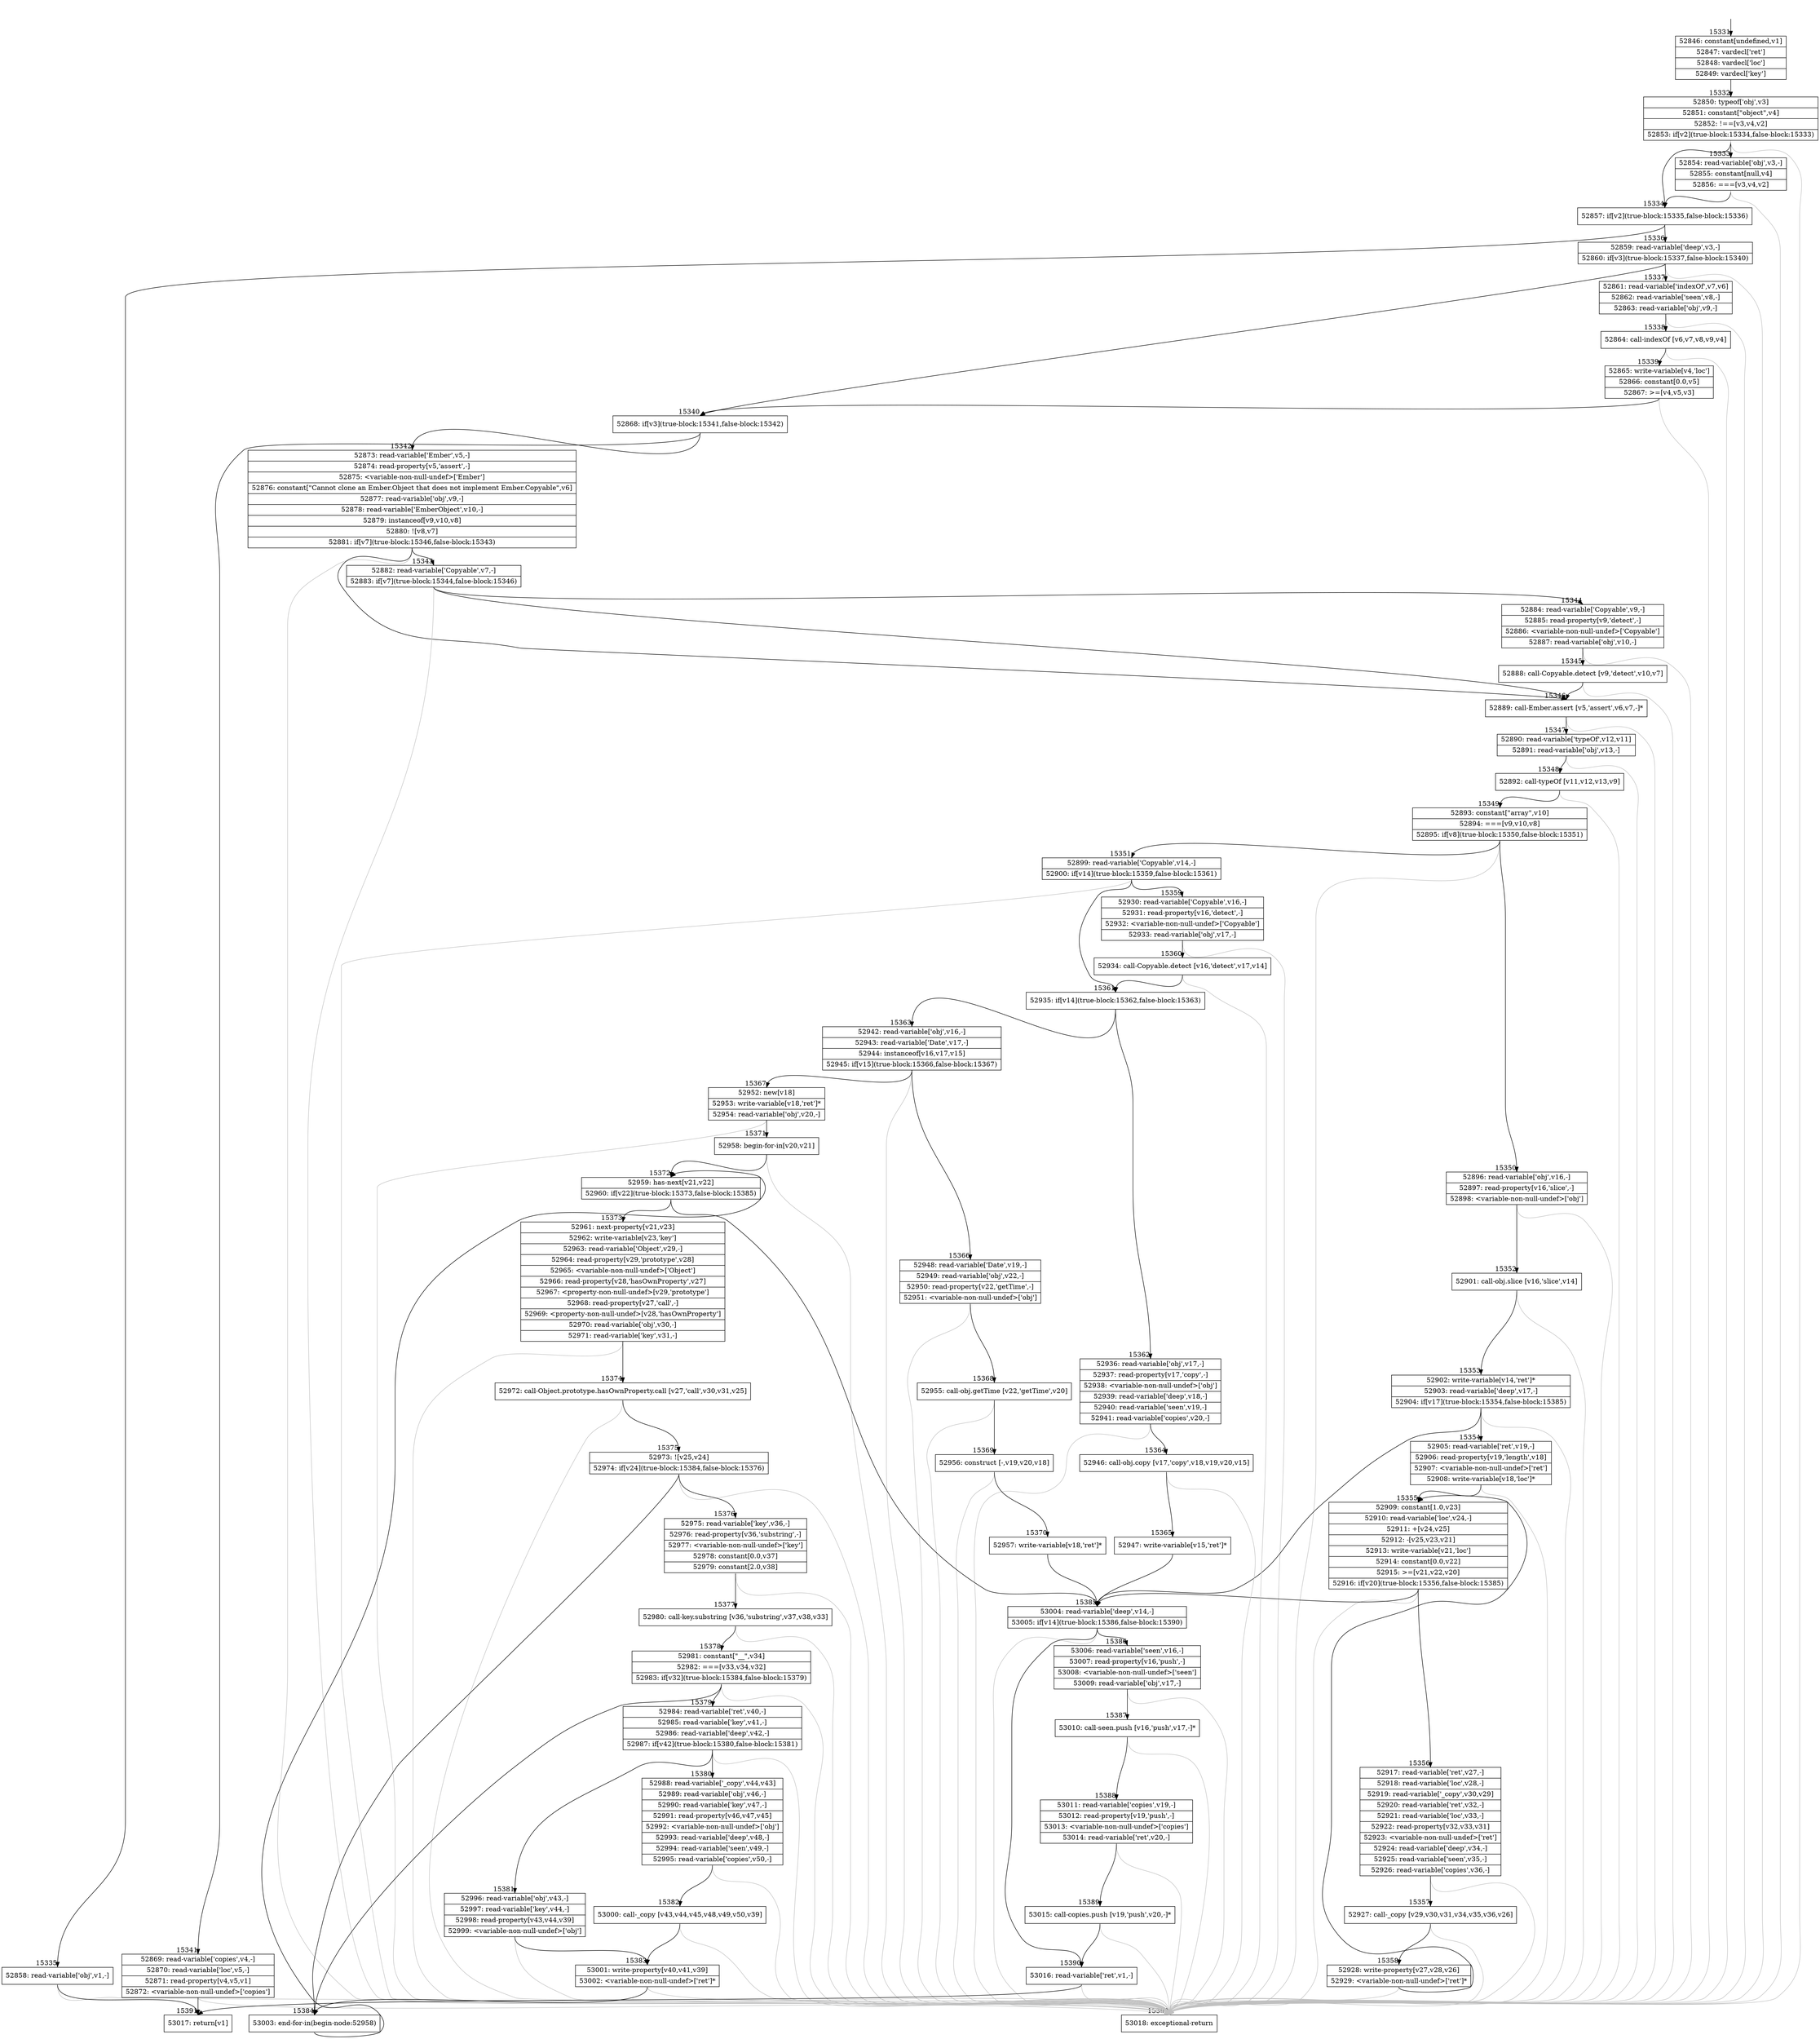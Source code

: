 digraph {
rankdir="TD"
BB_entry1299[shape=none,label=""];
BB_entry1299 -> BB15331 [tailport=s, headport=n, headlabel="    15331"]
BB15331 [shape=record label="{52846: constant[undefined,v1]|52847: vardecl['ret']|52848: vardecl['loc']|52849: vardecl['key']}" ] 
BB15331 -> BB15332 [tailport=s, headport=n, headlabel="      15332"]
BB15332 [shape=record label="{52850: typeof['obj',v3]|52851: constant[\"object\",v4]|52852: !==[v3,v4,v2]|52853: if[v2](true-block:15334,false-block:15333)}" ] 
BB15332 -> BB15334 [tailport=s, headport=n, headlabel="      15334"]
BB15332 -> BB15333 [tailport=s, headport=n, headlabel="      15333"]
BB15332 -> BB15392 [tailport=s, headport=n, color=gray, headlabel="      15392"]
BB15333 [shape=record label="{52854: read-variable['obj',v3,-]|52855: constant[null,v4]|52856: ===[v3,v4,v2]}" ] 
BB15333 -> BB15334 [tailport=s, headport=n]
BB15333 -> BB15392 [tailport=s, headport=n, color=gray]
BB15334 [shape=record label="{52857: if[v2](true-block:15335,false-block:15336)}" ] 
BB15334 -> BB15335 [tailport=s, headport=n, headlabel="      15335"]
BB15334 -> BB15336 [tailport=s, headport=n, headlabel="      15336"]
BB15335 [shape=record label="{52858: read-variable['obj',v1,-]}" ] 
BB15335 -> BB15391 [tailport=s, headport=n, headlabel="      15391"]
BB15335 -> BB15392 [tailport=s, headport=n, color=gray]
BB15336 [shape=record label="{52859: read-variable['deep',v3,-]|52860: if[v3](true-block:15337,false-block:15340)}" ] 
BB15336 -> BB15340 [tailport=s, headport=n, headlabel="      15340"]
BB15336 -> BB15337 [tailport=s, headport=n, headlabel="      15337"]
BB15336 -> BB15392 [tailport=s, headport=n, color=gray]
BB15337 [shape=record label="{52861: read-variable['indexOf',v7,v6]|52862: read-variable['seen',v8,-]|52863: read-variable['obj',v9,-]}" ] 
BB15337 -> BB15338 [tailport=s, headport=n, headlabel="      15338"]
BB15337 -> BB15392 [tailport=s, headport=n, color=gray]
BB15338 [shape=record label="{52864: call-indexOf [v6,v7,v8,v9,v4]}" ] 
BB15338 -> BB15339 [tailport=s, headport=n, headlabel="      15339"]
BB15338 -> BB15392 [tailport=s, headport=n, color=gray]
BB15339 [shape=record label="{52865: write-variable[v4,'loc']|52866: constant[0.0,v5]|52867: \>=[v4,v5,v3]}" ] 
BB15339 -> BB15340 [tailport=s, headport=n]
BB15339 -> BB15392 [tailport=s, headport=n, color=gray]
BB15340 [shape=record label="{52868: if[v3](true-block:15341,false-block:15342)}" ] 
BB15340 -> BB15341 [tailport=s, headport=n, headlabel="      15341"]
BB15340 -> BB15342 [tailport=s, headport=n, headlabel="      15342"]
BB15341 [shape=record label="{52869: read-variable['copies',v4,-]|52870: read-variable['loc',v5,-]|52871: read-property[v4,v5,v1]|52872: \<variable-non-null-undef\>['copies']}" ] 
BB15341 -> BB15391 [tailport=s, headport=n]
BB15341 -> BB15392 [tailport=s, headport=n, color=gray]
BB15342 [shape=record label="{52873: read-variable['Ember',v5,-]|52874: read-property[v5,'assert',-]|52875: \<variable-non-null-undef\>['Ember']|52876: constant[\"Cannot clone an Ember.Object that does not implement Ember.Copyable\",v6]|52877: read-variable['obj',v9,-]|52878: read-variable['EmberObject',v10,-]|52879: instanceof[v9,v10,v8]|52880: ![v8,v7]|52881: if[v7](true-block:15346,false-block:15343)}" ] 
BB15342 -> BB15346 [tailport=s, headport=n, headlabel="      15346"]
BB15342 -> BB15343 [tailport=s, headport=n, headlabel="      15343"]
BB15342 -> BB15392 [tailport=s, headport=n, color=gray]
BB15343 [shape=record label="{52882: read-variable['Copyable',v7,-]|52883: if[v7](true-block:15344,false-block:15346)}" ] 
BB15343 -> BB15346 [tailport=s, headport=n]
BB15343 -> BB15344 [tailport=s, headport=n, headlabel="      15344"]
BB15343 -> BB15392 [tailport=s, headport=n, color=gray]
BB15344 [shape=record label="{52884: read-variable['Copyable',v9,-]|52885: read-property[v9,'detect',-]|52886: \<variable-non-null-undef\>['Copyable']|52887: read-variable['obj',v10,-]}" ] 
BB15344 -> BB15345 [tailport=s, headport=n, headlabel="      15345"]
BB15344 -> BB15392 [tailport=s, headport=n, color=gray]
BB15345 [shape=record label="{52888: call-Copyable.detect [v9,'detect',v10,v7]}" ] 
BB15345 -> BB15346 [tailport=s, headport=n]
BB15345 -> BB15392 [tailport=s, headport=n, color=gray]
BB15346 [shape=record label="{52889: call-Ember.assert [v5,'assert',v6,v7,-]*}" ] 
BB15346 -> BB15347 [tailport=s, headport=n, headlabel="      15347"]
BB15346 -> BB15392 [tailport=s, headport=n, color=gray]
BB15347 [shape=record label="{52890: read-variable['typeOf',v12,v11]|52891: read-variable['obj',v13,-]}" ] 
BB15347 -> BB15348 [tailport=s, headport=n, headlabel="      15348"]
BB15347 -> BB15392 [tailport=s, headport=n, color=gray]
BB15348 [shape=record label="{52892: call-typeOf [v11,v12,v13,v9]}" ] 
BB15348 -> BB15349 [tailport=s, headport=n, headlabel="      15349"]
BB15348 -> BB15392 [tailport=s, headport=n, color=gray]
BB15349 [shape=record label="{52893: constant[\"array\",v10]|52894: ===[v9,v10,v8]|52895: if[v8](true-block:15350,false-block:15351)}" ] 
BB15349 -> BB15350 [tailport=s, headport=n, headlabel="      15350"]
BB15349 -> BB15351 [tailport=s, headport=n, headlabel="      15351"]
BB15349 -> BB15392 [tailport=s, headport=n, color=gray]
BB15350 [shape=record label="{52896: read-variable['obj',v16,-]|52897: read-property[v16,'slice',-]|52898: \<variable-non-null-undef\>['obj']}" ] 
BB15350 -> BB15352 [tailport=s, headport=n, headlabel="      15352"]
BB15350 -> BB15392 [tailport=s, headport=n, color=gray]
BB15351 [shape=record label="{52899: read-variable['Copyable',v14,-]|52900: if[v14](true-block:15359,false-block:15361)}" ] 
BB15351 -> BB15361 [tailport=s, headport=n, headlabel="      15361"]
BB15351 -> BB15359 [tailport=s, headport=n, headlabel="      15359"]
BB15351 -> BB15392 [tailport=s, headport=n, color=gray]
BB15352 [shape=record label="{52901: call-obj.slice [v16,'slice',v14]}" ] 
BB15352 -> BB15353 [tailport=s, headport=n, headlabel="      15353"]
BB15352 -> BB15392 [tailport=s, headport=n, color=gray]
BB15353 [shape=record label="{52902: write-variable[v14,'ret']*|52903: read-variable['deep',v17,-]|52904: if[v17](true-block:15354,false-block:15385)}" ] 
BB15353 -> BB15354 [tailport=s, headport=n, headlabel="      15354"]
BB15353 -> BB15385 [tailport=s, headport=n, headlabel="      15385"]
BB15353 -> BB15392 [tailport=s, headport=n, color=gray]
BB15354 [shape=record label="{52905: read-variable['ret',v19,-]|52906: read-property[v19,'length',v18]|52907: \<variable-non-null-undef\>['ret']|52908: write-variable[v18,'loc']*}" ] 
BB15354 -> BB15355 [tailport=s, headport=n, headlabel="      15355"]
BB15354 -> BB15392 [tailport=s, headport=n, color=gray]
BB15355 [shape=record label="{52909: constant[1.0,v23]|52910: read-variable['loc',v24,-]|52911: +[v24,v25]|52912: -[v25,v23,v21]|52913: write-variable[v21,'loc']|52914: constant[0.0,v22]|52915: \>=[v21,v22,v20]|52916: if[v20](true-block:15356,false-block:15385)}" ] 
BB15355 -> BB15356 [tailport=s, headport=n, headlabel="      15356"]
BB15355 -> BB15385 [tailport=s, headport=n]
BB15355 -> BB15392 [tailport=s, headport=n, color=gray]
BB15356 [shape=record label="{52917: read-variable['ret',v27,-]|52918: read-variable['loc',v28,-]|52919: read-variable['_copy',v30,v29]|52920: read-variable['ret',v32,-]|52921: read-variable['loc',v33,-]|52922: read-property[v32,v33,v31]|52923: \<variable-non-null-undef\>['ret']|52924: read-variable['deep',v34,-]|52925: read-variable['seen',v35,-]|52926: read-variable['copies',v36,-]}" ] 
BB15356 -> BB15357 [tailport=s, headport=n, headlabel="      15357"]
BB15356 -> BB15392 [tailport=s, headport=n, color=gray]
BB15357 [shape=record label="{52927: call-_copy [v29,v30,v31,v34,v35,v36,v26]}" ] 
BB15357 -> BB15358 [tailport=s, headport=n, headlabel="      15358"]
BB15357 -> BB15392 [tailport=s, headport=n, color=gray]
BB15358 [shape=record label="{52928: write-property[v27,v28,v26]|52929: \<variable-non-null-undef\>['ret']*}" ] 
BB15358 -> BB15355 [tailport=s, headport=n]
BB15358 -> BB15392 [tailport=s, headport=n, color=gray]
BB15359 [shape=record label="{52930: read-variable['Copyable',v16,-]|52931: read-property[v16,'detect',-]|52932: \<variable-non-null-undef\>['Copyable']|52933: read-variable['obj',v17,-]}" ] 
BB15359 -> BB15360 [tailport=s, headport=n, headlabel="      15360"]
BB15359 -> BB15392 [tailport=s, headport=n, color=gray]
BB15360 [shape=record label="{52934: call-Copyable.detect [v16,'detect',v17,v14]}" ] 
BB15360 -> BB15361 [tailport=s, headport=n]
BB15360 -> BB15392 [tailport=s, headport=n, color=gray]
BB15361 [shape=record label="{52935: if[v14](true-block:15362,false-block:15363)}" ] 
BB15361 -> BB15362 [tailport=s, headport=n, headlabel="      15362"]
BB15361 -> BB15363 [tailport=s, headport=n, headlabel="      15363"]
BB15362 [shape=record label="{52936: read-variable['obj',v17,-]|52937: read-property[v17,'copy',-]|52938: \<variable-non-null-undef\>['obj']|52939: read-variable['deep',v18,-]|52940: read-variable['seen',v19,-]|52941: read-variable['copies',v20,-]}" ] 
BB15362 -> BB15364 [tailport=s, headport=n, headlabel="      15364"]
BB15362 -> BB15392 [tailport=s, headport=n, color=gray]
BB15363 [shape=record label="{52942: read-variable['obj',v16,-]|52943: read-variable['Date',v17,-]|52944: instanceof[v16,v17,v15]|52945: if[v15](true-block:15366,false-block:15367)}" ] 
BB15363 -> BB15366 [tailport=s, headport=n, headlabel="      15366"]
BB15363 -> BB15367 [tailport=s, headport=n, headlabel="      15367"]
BB15363 -> BB15392 [tailport=s, headport=n, color=gray]
BB15364 [shape=record label="{52946: call-obj.copy [v17,'copy',v18,v19,v20,v15]}" ] 
BB15364 -> BB15365 [tailport=s, headport=n, headlabel="      15365"]
BB15364 -> BB15392 [tailport=s, headport=n, color=gray]
BB15365 [shape=record label="{52947: write-variable[v15,'ret']*}" ] 
BB15365 -> BB15385 [tailport=s, headport=n]
BB15366 [shape=record label="{52948: read-variable['Date',v19,-]|52949: read-variable['obj',v22,-]|52950: read-property[v22,'getTime',-]|52951: \<variable-non-null-undef\>['obj']}" ] 
BB15366 -> BB15368 [tailport=s, headport=n, headlabel="      15368"]
BB15366 -> BB15392 [tailport=s, headport=n, color=gray]
BB15367 [shape=record label="{52952: new[v18]|52953: write-variable[v18,'ret']*|52954: read-variable['obj',v20,-]}" ] 
BB15367 -> BB15371 [tailport=s, headport=n, headlabel="      15371"]
BB15367 -> BB15392 [tailport=s, headport=n, color=gray]
BB15368 [shape=record label="{52955: call-obj.getTime [v22,'getTime',v20]}" ] 
BB15368 -> BB15369 [tailport=s, headport=n, headlabel="      15369"]
BB15368 -> BB15392 [tailport=s, headport=n, color=gray]
BB15369 [shape=record label="{52956: construct [-,v19,v20,v18]}" ] 
BB15369 -> BB15370 [tailport=s, headport=n, headlabel="      15370"]
BB15369 -> BB15392 [tailport=s, headport=n, color=gray]
BB15370 [shape=record label="{52957: write-variable[v18,'ret']*}" ] 
BB15370 -> BB15385 [tailport=s, headport=n]
BB15371 [shape=record label="{52958: begin-for-in[v20,v21]}" ] 
BB15371 -> BB15372 [tailport=s, headport=n, headlabel="      15372"]
BB15371 -> BB15392 [tailport=s, headport=n, color=gray]
BB15372 [shape=record label="{52959: has-next[v21,v22]|52960: if[v22](true-block:15373,false-block:15385)}" ] 
BB15372 -> BB15373 [tailport=s, headport=n, headlabel="      15373"]
BB15372 -> BB15385 [tailport=s, headport=n]
BB15373 [shape=record label="{52961: next-property[v21,v23]|52962: write-variable[v23,'key']|52963: read-variable['Object',v29,-]|52964: read-property[v29,'prototype',v28]|52965: \<variable-non-null-undef\>['Object']|52966: read-property[v28,'hasOwnProperty',v27]|52967: \<property-non-null-undef\>[v29,'prototype']|52968: read-property[v27,'call',-]|52969: \<property-non-null-undef\>[v28,'hasOwnProperty']|52970: read-variable['obj',v30,-]|52971: read-variable['key',v31,-]}" ] 
BB15373 -> BB15374 [tailport=s, headport=n, headlabel="      15374"]
BB15373 -> BB15392 [tailport=s, headport=n, color=gray]
BB15374 [shape=record label="{52972: call-Object.prototype.hasOwnProperty.call [v27,'call',v30,v31,v25]}" ] 
BB15374 -> BB15375 [tailport=s, headport=n, headlabel="      15375"]
BB15374 -> BB15392 [tailport=s, headport=n, color=gray]
BB15375 [shape=record label="{52973: ![v25,v24]|52974: if[v24](true-block:15384,false-block:15376)}" ] 
BB15375 -> BB15384 [tailport=s, headport=n, headlabel="      15384"]
BB15375 -> BB15376 [tailport=s, headport=n, headlabel="      15376"]
BB15375 -> BB15392 [tailport=s, headport=n, color=gray]
BB15376 [shape=record label="{52975: read-variable['key',v36,-]|52976: read-property[v36,'substring',-]|52977: \<variable-non-null-undef\>['key']|52978: constant[0.0,v37]|52979: constant[2.0,v38]}" ] 
BB15376 -> BB15377 [tailport=s, headport=n, headlabel="      15377"]
BB15376 -> BB15392 [tailport=s, headport=n, color=gray]
BB15377 [shape=record label="{52980: call-key.substring [v36,'substring',v37,v38,v33]}" ] 
BB15377 -> BB15378 [tailport=s, headport=n, headlabel="      15378"]
BB15377 -> BB15392 [tailport=s, headport=n, color=gray]
BB15378 [shape=record label="{52981: constant[\"__\",v34]|52982: ===[v33,v34,v32]|52983: if[v32](true-block:15384,false-block:15379)}" ] 
BB15378 -> BB15384 [tailport=s, headport=n]
BB15378 -> BB15379 [tailport=s, headport=n, headlabel="      15379"]
BB15378 -> BB15392 [tailport=s, headport=n, color=gray]
BB15379 [shape=record label="{52984: read-variable['ret',v40,-]|52985: read-variable['key',v41,-]|52986: read-variable['deep',v42,-]|52987: if[v42](true-block:15380,false-block:15381)}" ] 
BB15379 -> BB15380 [tailport=s, headport=n, headlabel="      15380"]
BB15379 -> BB15381 [tailport=s, headport=n, headlabel="      15381"]
BB15379 -> BB15392 [tailport=s, headport=n, color=gray]
BB15380 [shape=record label="{52988: read-variable['_copy',v44,v43]|52989: read-variable['obj',v46,-]|52990: read-variable['key',v47,-]|52991: read-property[v46,v47,v45]|52992: \<variable-non-null-undef\>['obj']|52993: read-variable['deep',v48,-]|52994: read-variable['seen',v49,-]|52995: read-variable['copies',v50,-]}" ] 
BB15380 -> BB15382 [tailport=s, headport=n, headlabel="      15382"]
BB15380 -> BB15392 [tailport=s, headport=n, color=gray]
BB15381 [shape=record label="{52996: read-variable['obj',v43,-]|52997: read-variable['key',v44,-]|52998: read-property[v43,v44,v39]|52999: \<variable-non-null-undef\>['obj']}" ] 
BB15381 -> BB15383 [tailport=s, headport=n, headlabel="      15383"]
BB15381 -> BB15392 [tailport=s, headport=n, color=gray]
BB15382 [shape=record label="{53000: call-_copy [v43,v44,v45,v48,v49,v50,v39]}" ] 
BB15382 -> BB15383 [tailport=s, headport=n]
BB15382 -> BB15392 [tailport=s, headport=n, color=gray]
BB15383 [shape=record label="{53001: write-property[v40,v41,v39]|53002: \<variable-non-null-undef\>['ret']*}" ] 
BB15383 -> BB15384 [tailport=s, headport=n]
BB15383 -> BB15392 [tailport=s, headport=n, color=gray]
BB15384 [shape=record label="{53003: end-for-in(begin-node:52958)}" ] 
BB15384 -> BB15372 [tailport=s, headport=n]
BB15385 [shape=record label="{53004: read-variable['deep',v14,-]|53005: if[v14](true-block:15386,false-block:15390)}" ] 
BB15385 -> BB15386 [tailport=s, headport=n, headlabel="      15386"]
BB15385 -> BB15390 [tailport=s, headport=n, headlabel="      15390"]
BB15385 -> BB15392 [tailport=s, headport=n, color=gray]
BB15386 [shape=record label="{53006: read-variable['seen',v16,-]|53007: read-property[v16,'push',-]|53008: \<variable-non-null-undef\>['seen']|53009: read-variable['obj',v17,-]}" ] 
BB15386 -> BB15387 [tailport=s, headport=n, headlabel="      15387"]
BB15386 -> BB15392 [tailport=s, headport=n, color=gray]
BB15387 [shape=record label="{53010: call-seen.push [v16,'push',v17,-]*}" ] 
BB15387 -> BB15388 [tailport=s, headport=n, headlabel="      15388"]
BB15387 -> BB15392 [tailport=s, headport=n, color=gray]
BB15388 [shape=record label="{53011: read-variable['copies',v19,-]|53012: read-property[v19,'push',-]|53013: \<variable-non-null-undef\>['copies']|53014: read-variable['ret',v20,-]}" ] 
BB15388 -> BB15389 [tailport=s, headport=n, headlabel="      15389"]
BB15388 -> BB15392 [tailport=s, headport=n, color=gray]
BB15389 [shape=record label="{53015: call-copies.push [v19,'push',v20,-]*}" ] 
BB15389 -> BB15390 [tailport=s, headport=n]
BB15389 -> BB15392 [tailport=s, headport=n, color=gray]
BB15390 [shape=record label="{53016: read-variable['ret',v1,-]}" ] 
BB15390 -> BB15391 [tailport=s, headport=n]
BB15390 -> BB15392 [tailport=s, headport=n, color=gray]
BB15391 [shape=record label="{53017: return[v1]}" ] 
BB15392 [shape=record label="{53018: exceptional-return}" ] 
//#$~ 28313
}
